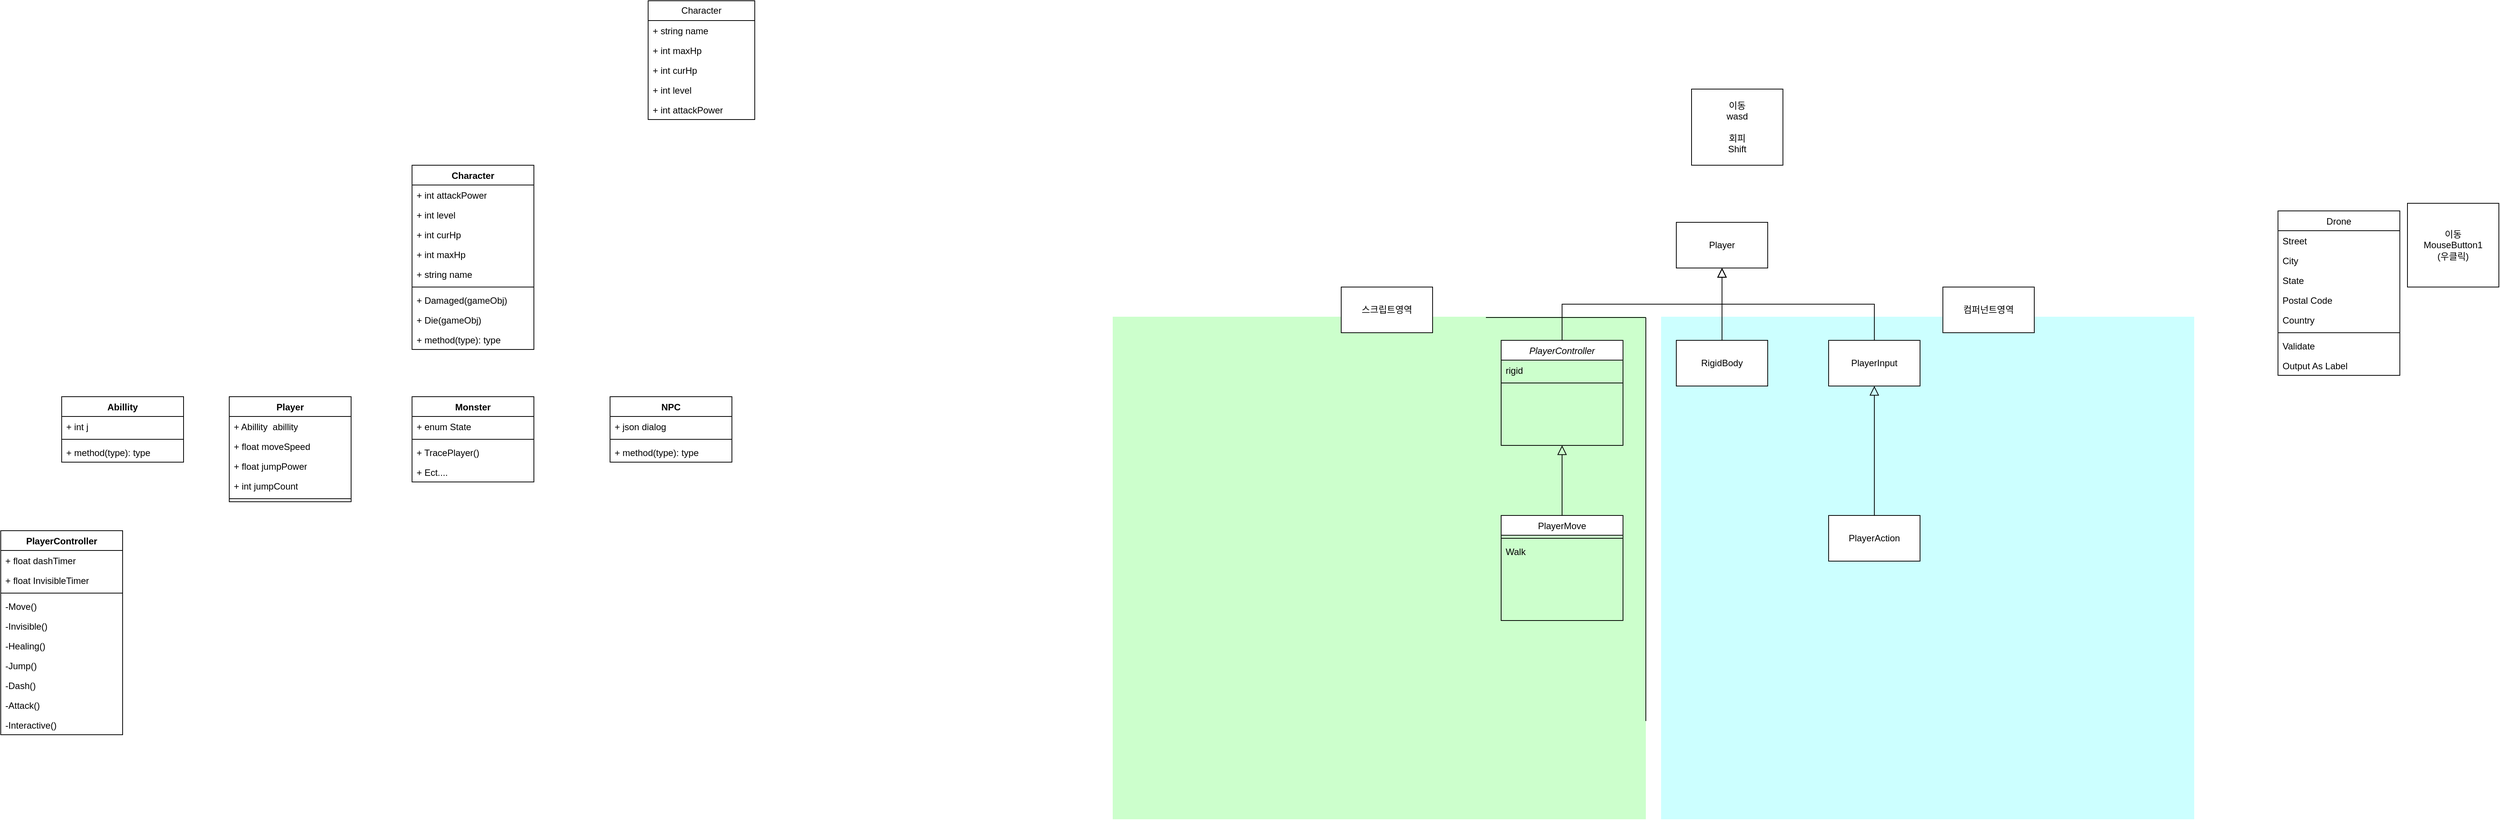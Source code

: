 <mxfile version="24.8.3">
  <diagram id="C5RBs43oDa-KdzZeNtuy" name="Page-1">
    <mxGraphModel dx="4109" dy="1972" grid="1" gridSize="10" guides="1" tooltips="1" connect="1" arrows="1" fold="1" page="1" pageScale="1" pageWidth="827" pageHeight="1169" math="0" shadow="0">
      <root>
        <mxCell id="WIyWlLk6GJQsqaUBKTNV-0" />
        <mxCell id="WIyWlLk6GJQsqaUBKTNV-1" parent="WIyWlLk6GJQsqaUBKTNV-0" />
        <mxCell id="DOUeX8_rzicAQvbdSsPF-51" value="" style="rounded=0;whiteSpace=wrap;html=1;strokeColor=none;fillColor=#CCFFFF;" parent="WIyWlLk6GJQsqaUBKTNV-1" vertex="1">
          <mxGeometry x="210" y="259" width="700" height="660" as="geometry" />
        </mxCell>
        <mxCell id="DOUeX8_rzicAQvbdSsPF-49" value="" style="rounded=0;whiteSpace=wrap;html=1;strokeColor=none;fillColor=#CCFFCC;" parent="WIyWlLk6GJQsqaUBKTNV-1" vertex="1">
          <mxGeometry x="-510" y="259" width="700" height="660" as="geometry" />
        </mxCell>
        <mxCell id="zkfFHV4jXpPFQw0GAbJ--0" value="PlayerController" style="swimlane;fontStyle=2;align=center;verticalAlign=top;childLayout=stackLayout;horizontal=1;startSize=26;horizontalStack=0;resizeParent=1;resizeLast=0;collapsible=1;marginBottom=0;rounded=0;shadow=0;strokeWidth=1;" parent="WIyWlLk6GJQsqaUBKTNV-1" vertex="1">
          <mxGeometry y="290" width="160" height="138" as="geometry">
            <mxRectangle x="230" y="140" width="160" height="26" as="alternateBounds" />
          </mxGeometry>
        </mxCell>
        <mxCell id="DOUeX8_rzicAQvbdSsPF-38" value="rigid" style="text;align=left;verticalAlign=top;spacingLeft=4;spacingRight=4;overflow=hidden;rotatable=0;points=[[0,0.5],[1,0.5]];portConstraint=eastwest;" parent="zkfFHV4jXpPFQw0GAbJ--0" vertex="1">
          <mxGeometry y="26" width="160" height="26" as="geometry" />
        </mxCell>
        <mxCell id="zkfFHV4jXpPFQw0GAbJ--4" value="" style="line;html=1;strokeWidth=1;align=left;verticalAlign=middle;spacingTop=-1;spacingLeft=3;spacingRight=3;rotatable=0;labelPosition=right;points=[];portConstraint=eastwest;" parent="zkfFHV4jXpPFQw0GAbJ--0" vertex="1">
          <mxGeometry y="52" width="160" height="8" as="geometry" />
        </mxCell>
        <mxCell id="zkfFHV4jXpPFQw0GAbJ--6" value="PlayerMove" style="swimlane;fontStyle=0;align=center;verticalAlign=top;childLayout=stackLayout;horizontal=1;startSize=26;horizontalStack=0;resizeParent=1;resizeLast=0;collapsible=1;marginBottom=0;rounded=0;shadow=0;strokeWidth=1;" parent="WIyWlLk6GJQsqaUBKTNV-1" vertex="1">
          <mxGeometry y="520" width="160" height="138" as="geometry">
            <mxRectangle x="130" y="380" width="160" height="26" as="alternateBounds" />
          </mxGeometry>
        </mxCell>
        <mxCell id="zkfFHV4jXpPFQw0GAbJ--9" value="" style="line;html=1;strokeWidth=1;align=left;verticalAlign=middle;spacingTop=-1;spacingLeft=3;spacingRight=3;rotatable=0;labelPosition=right;points=[];portConstraint=eastwest;" parent="zkfFHV4jXpPFQw0GAbJ--6" vertex="1">
          <mxGeometry y="26" width="160" height="8" as="geometry" />
        </mxCell>
        <mxCell id="zkfFHV4jXpPFQw0GAbJ--11" value="Walk" style="text;align=left;verticalAlign=top;spacingLeft=4;spacingRight=4;overflow=hidden;rotatable=0;points=[[0,0.5],[1,0.5]];portConstraint=eastwest;" parent="zkfFHV4jXpPFQw0GAbJ--6" vertex="1">
          <mxGeometry y="34" width="160" height="26" as="geometry" />
        </mxCell>
        <mxCell id="zkfFHV4jXpPFQw0GAbJ--12" value="" style="endArrow=block;endSize=10;endFill=0;shadow=0;strokeWidth=1;rounded=0;curved=0;edgeStyle=elbowEdgeStyle;elbow=vertical;" parent="WIyWlLk6GJQsqaUBKTNV-1" source="zkfFHV4jXpPFQw0GAbJ--6" target="zkfFHV4jXpPFQw0GAbJ--0" edge="1">
          <mxGeometry width="160" relative="1" as="geometry">
            <mxPoint x="80" y="483" as="sourcePoint" />
            <mxPoint x="80" y="483" as="targetPoint" />
          </mxGeometry>
        </mxCell>
        <mxCell id="zkfFHV4jXpPFQw0GAbJ--17" value="Drone" style="swimlane;fontStyle=0;align=center;verticalAlign=top;childLayout=stackLayout;horizontal=1;startSize=26;horizontalStack=0;resizeParent=1;resizeLast=0;collapsible=1;marginBottom=0;rounded=0;shadow=0;strokeWidth=1;" parent="WIyWlLk6GJQsqaUBKTNV-1" vertex="1">
          <mxGeometry x="1020" y="120" width="160" height="216" as="geometry">
            <mxRectangle x="550" y="140" width="160" height="26" as="alternateBounds" />
          </mxGeometry>
        </mxCell>
        <mxCell id="zkfFHV4jXpPFQw0GAbJ--18" value="Street" style="text;align=left;verticalAlign=top;spacingLeft=4;spacingRight=4;overflow=hidden;rotatable=0;points=[[0,0.5],[1,0.5]];portConstraint=eastwest;" parent="zkfFHV4jXpPFQw0GAbJ--17" vertex="1">
          <mxGeometry y="26" width="160" height="26" as="geometry" />
        </mxCell>
        <mxCell id="zkfFHV4jXpPFQw0GAbJ--19" value="City" style="text;align=left;verticalAlign=top;spacingLeft=4;spacingRight=4;overflow=hidden;rotatable=0;points=[[0,0.5],[1,0.5]];portConstraint=eastwest;rounded=0;shadow=0;html=0;" parent="zkfFHV4jXpPFQw0GAbJ--17" vertex="1">
          <mxGeometry y="52" width="160" height="26" as="geometry" />
        </mxCell>
        <mxCell id="zkfFHV4jXpPFQw0GAbJ--20" value="State" style="text;align=left;verticalAlign=top;spacingLeft=4;spacingRight=4;overflow=hidden;rotatable=0;points=[[0,0.5],[1,0.5]];portConstraint=eastwest;rounded=0;shadow=0;html=0;" parent="zkfFHV4jXpPFQw0GAbJ--17" vertex="1">
          <mxGeometry y="78" width="160" height="26" as="geometry" />
        </mxCell>
        <mxCell id="zkfFHV4jXpPFQw0GAbJ--21" value="Postal Code" style="text;align=left;verticalAlign=top;spacingLeft=4;spacingRight=4;overflow=hidden;rotatable=0;points=[[0,0.5],[1,0.5]];portConstraint=eastwest;rounded=0;shadow=0;html=0;" parent="zkfFHV4jXpPFQw0GAbJ--17" vertex="1">
          <mxGeometry y="104" width="160" height="26" as="geometry" />
        </mxCell>
        <mxCell id="zkfFHV4jXpPFQw0GAbJ--22" value="Country" style="text;align=left;verticalAlign=top;spacingLeft=4;spacingRight=4;overflow=hidden;rotatable=0;points=[[0,0.5],[1,0.5]];portConstraint=eastwest;rounded=0;shadow=0;html=0;" parent="zkfFHV4jXpPFQw0GAbJ--17" vertex="1">
          <mxGeometry y="130" width="160" height="26" as="geometry" />
        </mxCell>
        <mxCell id="zkfFHV4jXpPFQw0GAbJ--23" value="" style="line;html=1;strokeWidth=1;align=left;verticalAlign=middle;spacingTop=-1;spacingLeft=3;spacingRight=3;rotatable=0;labelPosition=right;points=[];portConstraint=eastwest;" parent="zkfFHV4jXpPFQw0GAbJ--17" vertex="1">
          <mxGeometry y="156" width="160" height="8" as="geometry" />
        </mxCell>
        <mxCell id="zkfFHV4jXpPFQw0GAbJ--24" value="Validate" style="text;align=left;verticalAlign=top;spacingLeft=4;spacingRight=4;overflow=hidden;rotatable=0;points=[[0,0.5],[1,0.5]];portConstraint=eastwest;" parent="zkfFHV4jXpPFQw0GAbJ--17" vertex="1">
          <mxGeometry y="164" width="160" height="26" as="geometry" />
        </mxCell>
        <mxCell id="zkfFHV4jXpPFQw0GAbJ--25" value="Output As Label" style="text;align=left;verticalAlign=top;spacingLeft=4;spacingRight=4;overflow=hidden;rotatable=0;points=[[0,0.5],[1,0.5]];portConstraint=eastwest;" parent="zkfFHV4jXpPFQw0GAbJ--17" vertex="1">
          <mxGeometry y="190" width="160" height="26" as="geometry" />
        </mxCell>
        <mxCell id="DwMubF8TaQfCYzZnkScw-0" value="&lt;div&gt;이동&lt;/div&gt;&lt;div&gt;wasd&lt;/div&gt;&lt;div&gt;&lt;br&gt;&lt;/div&gt;&lt;div&gt;회피&lt;/div&gt;&lt;div&gt;Shift&lt;/div&gt;" style="rounded=0;whiteSpace=wrap;html=1;" parent="WIyWlLk6GJQsqaUBKTNV-1" vertex="1">
          <mxGeometry x="250" y="-40" width="120" height="100" as="geometry" />
        </mxCell>
        <mxCell id="DwMubF8TaQfCYzZnkScw-1" value="&lt;div&gt;이동&lt;/div&gt;&lt;div&gt;MouseButton1&lt;/div&gt;&lt;div&gt;(우클릭)&lt;/div&gt;" style="rounded=0;whiteSpace=wrap;html=1;" parent="WIyWlLk6GJQsqaUBKTNV-1" vertex="1">
          <mxGeometry x="1190" y="110" width="120" height="110" as="geometry" />
        </mxCell>
        <mxCell id="DOUeX8_rzicAQvbdSsPF-7" value="" style="endArrow=block;endSize=10;endFill=0;shadow=0;strokeWidth=1;rounded=0;curved=0;edgeStyle=elbowEdgeStyle;elbow=vertical;exitX=0.5;exitY=0;exitDx=0;exitDy=0;" parent="WIyWlLk6GJQsqaUBKTNV-1" source="zkfFHV4jXpPFQw0GAbJ--0" target="DOUeX8_rzicAQvbdSsPF-44" edge="1">
          <mxGeometry width="160" relative="1" as="geometry">
            <mxPoint x="210" y="470" as="sourcePoint" />
            <mxPoint x="290" y="188.0" as="targetPoint" />
          </mxGeometry>
        </mxCell>
        <mxCell id="DOUeX8_rzicAQvbdSsPF-34" value="" style="endArrow=block;endSize=10;endFill=0;shadow=0;strokeWidth=1;rounded=0;curved=0;edgeStyle=elbowEdgeStyle;elbow=vertical;exitX=0.5;exitY=0;exitDx=0;exitDy=0;entryX=0.5;entryY=1;entryDx=0;entryDy=0;" parent="WIyWlLk6GJQsqaUBKTNV-1" source="DOUeX8_rzicAQvbdSsPF-43" target="DOUeX8_rzicAQvbdSsPF-42" edge="1">
          <mxGeometry width="160" relative="1" as="geometry">
            <mxPoint x="490" y="520" as="sourcePoint" />
            <mxPoint x="490" y="430" as="targetPoint" />
            <Array as="points">
              <mxPoint x="490" y="465" />
            </Array>
          </mxGeometry>
        </mxCell>
        <mxCell id="DOUeX8_rzicAQvbdSsPF-36" value="" style="endArrow=block;endSize=10;endFill=0;shadow=0;strokeWidth=1;rounded=0;curved=0;edgeStyle=elbowEdgeStyle;elbow=vertical;exitX=0.5;exitY=0;exitDx=0;exitDy=0;" parent="WIyWlLk6GJQsqaUBKTNV-1" source="DOUeX8_rzicAQvbdSsPF-41" target="DOUeX8_rzicAQvbdSsPF-44" edge="1">
          <mxGeometry width="160" relative="1" as="geometry">
            <mxPoint x="290" y="290" as="sourcePoint" />
            <mxPoint x="290" y="188.0" as="targetPoint" />
          </mxGeometry>
        </mxCell>
        <mxCell id="DOUeX8_rzicAQvbdSsPF-37" value="" style="endArrow=block;endSize=10;endFill=0;shadow=0;strokeWidth=1;rounded=0;curved=0;edgeStyle=elbowEdgeStyle;elbow=vertical;exitX=0.5;exitY=0;exitDx=0;exitDy=0;" parent="WIyWlLk6GJQsqaUBKTNV-1" source="DOUeX8_rzicAQvbdSsPF-42" target="DOUeX8_rzicAQvbdSsPF-44" edge="1">
          <mxGeometry width="160" relative="1" as="geometry">
            <mxPoint x="490" y="290" as="sourcePoint" />
            <mxPoint x="290" y="188.0" as="targetPoint" />
          </mxGeometry>
        </mxCell>
        <mxCell id="DOUeX8_rzicAQvbdSsPF-41" value="RigidBody" style="rounded=0;whiteSpace=wrap;html=1;" parent="WIyWlLk6GJQsqaUBKTNV-1" vertex="1">
          <mxGeometry x="230" y="290" width="120" height="60" as="geometry" />
        </mxCell>
        <mxCell id="DOUeX8_rzicAQvbdSsPF-42" value="PlayerInput" style="rounded=0;whiteSpace=wrap;html=1;" parent="WIyWlLk6GJQsqaUBKTNV-1" vertex="1">
          <mxGeometry x="430" y="290" width="120" height="60" as="geometry" />
        </mxCell>
        <mxCell id="DOUeX8_rzicAQvbdSsPF-43" value="PlayerAction" style="rounded=0;whiteSpace=wrap;html=1;" parent="WIyWlLk6GJQsqaUBKTNV-1" vertex="1">
          <mxGeometry x="430" y="520" width="120" height="60" as="geometry" />
        </mxCell>
        <mxCell id="DOUeX8_rzicAQvbdSsPF-44" value="Player" style="rounded=0;whiteSpace=wrap;html=1;" parent="WIyWlLk6GJQsqaUBKTNV-1" vertex="1">
          <mxGeometry x="230" y="135" width="120" height="60" as="geometry" />
        </mxCell>
        <mxCell id="DOUeX8_rzicAQvbdSsPF-47" value="" style="endArrow=none;html=1;rounded=0;fontSize=12;startSize=8;endSize=8;curved=1;" parent="WIyWlLk6GJQsqaUBKTNV-1" edge="1">
          <mxGeometry width="50" height="50" relative="1" as="geometry">
            <mxPoint x="190" y="790" as="sourcePoint" />
            <mxPoint x="190" y="260" as="targetPoint" />
          </mxGeometry>
        </mxCell>
        <mxCell id="DOUeX8_rzicAQvbdSsPF-48" value="" style="endArrow=none;html=1;rounded=0;fontSize=12;startSize=8;endSize=8;curved=1;" parent="WIyWlLk6GJQsqaUBKTNV-1" edge="1">
          <mxGeometry width="50" height="50" relative="1" as="geometry">
            <mxPoint x="-20" y="260" as="sourcePoint" />
            <mxPoint x="190" y="260" as="targetPoint" />
          </mxGeometry>
        </mxCell>
        <mxCell id="DOUeX8_rzicAQvbdSsPF-50" value="스크립트영역" style="rounded=0;whiteSpace=wrap;html=1;" parent="WIyWlLk6GJQsqaUBKTNV-1" vertex="1">
          <mxGeometry x="-210" y="220" width="120" height="60" as="geometry" />
        </mxCell>
        <mxCell id="DOUeX8_rzicAQvbdSsPF-52" value="컴퍼넌트영역" style="rounded=0;whiteSpace=wrap;html=1;" parent="WIyWlLk6GJQsqaUBKTNV-1" vertex="1">
          <mxGeometry x="580" y="220" width="120" height="60" as="geometry" />
        </mxCell>
        <mxCell id="QKs5OB7e0LsUlFof7uy4-0" value="Character" style="swimlane;fontStyle=0;childLayout=stackLayout;horizontal=1;startSize=26;fillColor=none;horizontalStack=0;resizeParent=1;resizeParentMax=0;resizeLast=0;collapsible=1;marginBottom=0;whiteSpace=wrap;html=1;" vertex="1" parent="WIyWlLk6GJQsqaUBKTNV-1">
          <mxGeometry x="-1120" y="-156" width="140" height="156" as="geometry" />
        </mxCell>
        <mxCell id="QKs5OB7e0LsUlFof7uy4-1" value="+ string name" style="text;strokeColor=none;fillColor=none;align=left;verticalAlign=top;spacingLeft=4;spacingRight=4;overflow=hidden;rotatable=0;points=[[0,0.5],[1,0.5]];portConstraint=eastwest;whiteSpace=wrap;html=1;" vertex="1" parent="QKs5OB7e0LsUlFof7uy4-0">
          <mxGeometry y="26" width="140" height="26" as="geometry" />
        </mxCell>
        <mxCell id="QKs5OB7e0LsUlFof7uy4-2" value="+ int maxHp" style="text;strokeColor=none;fillColor=none;align=left;verticalAlign=top;spacingLeft=4;spacingRight=4;overflow=hidden;rotatable=0;points=[[0,0.5],[1,0.5]];portConstraint=eastwest;whiteSpace=wrap;html=1;" vertex="1" parent="QKs5OB7e0LsUlFof7uy4-0">
          <mxGeometry y="52" width="140" height="26" as="geometry" />
        </mxCell>
        <mxCell id="QKs5OB7e0LsUlFof7uy4-3" value="+ int curHp" style="text;strokeColor=none;fillColor=none;align=left;verticalAlign=top;spacingLeft=4;spacingRight=4;overflow=hidden;rotatable=0;points=[[0,0.5],[1,0.5]];portConstraint=eastwest;whiteSpace=wrap;html=1;" vertex="1" parent="QKs5OB7e0LsUlFof7uy4-0">
          <mxGeometry y="78" width="140" height="26" as="geometry" />
        </mxCell>
        <mxCell id="QKs5OB7e0LsUlFof7uy4-4" value="+ int level" style="text;strokeColor=none;fillColor=none;align=left;verticalAlign=top;spacingLeft=4;spacingRight=4;overflow=hidden;rotatable=0;points=[[0,0.5],[1,0.5]];portConstraint=eastwest;whiteSpace=wrap;html=1;" vertex="1" parent="QKs5OB7e0LsUlFof7uy4-0">
          <mxGeometry y="104" width="140" height="26" as="geometry" />
        </mxCell>
        <mxCell id="QKs5OB7e0LsUlFof7uy4-5" value="+ int attackPower" style="text;strokeColor=none;fillColor=none;align=left;verticalAlign=top;spacingLeft=4;spacingRight=4;overflow=hidden;rotatable=0;points=[[0,0.5],[1,0.5]];portConstraint=eastwest;whiteSpace=wrap;html=1;" vertex="1" parent="QKs5OB7e0LsUlFof7uy4-0">
          <mxGeometry y="130" width="140" height="26" as="geometry" />
        </mxCell>
        <mxCell id="QKs5OB7e0LsUlFof7uy4-6" value="Character" style="swimlane;fontStyle=1;align=center;verticalAlign=top;childLayout=stackLayout;horizontal=1;startSize=26;horizontalStack=0;resizeParent=1;resizeParentMax=0;resizeLast=0;collapsible=1;marginBottom=0;whiteSpace=wrap;html=1;" vertex="1" parent="WIyWlLk6GJQsqaUBKTNV-1">
          <mxGeometry x="-1430" y="60" width="160" height="242" as="geometry" />
        </mxCell>
        <mxCell id="QKs5OB7e0LsUlFof7uy4-19" value="+ int attackPower" style="text;strokeColor=none;fillColor=none;align=left;verticalAlign=top;spacingLeft=4;spacingRight=4;overflow=hidden;rotatable=0;points=[[0,0.5],[1,0.5]];portConstraint=eastwest;whiteSpace=wrap;html=1;" vertex="1" parent="QKs5OB7e0LsUlFof7uy4-6">
          <mxGeometry y="26" width="160" height="26" as="geometry" />
        </mxCell>
        <mxCell id="QKs5OB7e0LsUlFof7uy4-18" value="+ int level" style="text;strokeColor=none;fillColor=none;align=left;verticalAlign=top;spacingLeft=4;spacingRight=4;overflow=hidden;rotatable=0;points=[[0,0.5],[1,0.5]];portConstraint=eastwest;whiteSpace=wrap;html=1;" vertex="1" parent="QKs5OB7e0LsUlFof7uy4-6">
          <mxGeometry y="52" width="160" height="26" as="geometry" />
        </mxCell>
        <mxCell id="QKs5OB7e0LsUlFof7uy4-17" value="+ int curHp" style="text;strokeColor=none;fillColor=none;align=left;verticalAlign=top;spacingLeft=4;spacingRight=4;overflow=hidden;rotatable=0;points=[[0,0.5],[1,0.5]];portConstraint=eastwest;whiteSpace=wrap;html=1;" vertex="1" parent="QKs5OB7e0LsUlFof7uy4-6">
          <mxGeometry y="78" width="160" height="26" as="geometry" />
        </mxCell>
        <mxCell id="QKs5OB7e0LsUlFof7uy4-16" value="+ int maxHp" style="text;strokeColor=none;fillColor=none;align=left;verticalAlign=top;spacingLeft=4;spacingRight=4;overflow=hidden;rotatable=0;points=[[0,0.5],[1,0.5]];portConstraint=eastwest;whiteSpace=wrap;html=1;" vertex="1" parent="QKs5OB7e0LsUlFof7uy4-6">
          <mxGeometry y="104" width="160" height="26" as="geometry" />
        </mxCell>
        <mxCell id="QKs5OB7e0LsUlFof7uy4-15" value="+ string name" style="text;strokeColor=none;fillColor=none;align=left;verticalAlign=top;spacingLeft=4;spacingRight=4;overflow=hidden;rotatable=0;points=[[0,0.5],[1,0.5]];portConstraint=eastwest;whiteSpace=wrap;html=1;" vertex="1" parent="QKs5OB7e0LsUlFof7uy4-6">
          <mxGeometry y="130" width="160" height="26" as="geometry" />
        </mxCell>
        <mxCell id="QKs5OB7e0LsUlFof7uy4-8" value="" style="line;strokeWidth=1;fillColor=none;align=left;verticalAlign=middle;spacingTop=-1;spacingLeft=3;spacingRight=3;rotatable=0;labelPosition=right;points=[];portConstraint=eastwest;strokeColor=inherit;" vertex="1" parent="QKs5OB7e0LsUlFof7uy4-6">
          <mxGeometry y="156" width="160" height="8" as="geometry" />
        </mxCell>
        <mxCell id="QKs5OB7e0LsUlFof7uy4-9" value="+ Damaged(gameObj)" style="text;strokeColor=none;fillColor=none;align=left;verticalAlign=top;spacingLeft=4;spacingRight=4;overflow=hidden;rotatable=0;points=[[0,0.5],[1,0.5]];portConstraint=eastwest;whiteSpace=wrap;html=1;" vertex="1" parent="QKs5OB7e0LsUlFof7uy4-6">
          <mxGeometry y="164" width="160" height="26" as="geometry" />
        </mxCell>
        <mxCell id="QKs5OB7e0LsUlFof7uy4-20" value="+ Die(gameObj)" style="text;strokeColor=none;fillColor=none;align=left;verticalAlign=top;spacingLeft=4;spacingRight=4;overflow=hidden;rotatable=0;points=[[0,0.5],[1,0.5]];portConstraint=eastwest;whiteSpace=wrap;html=1;" vertex="1" parent="QKs5OB7e0LsUlFof7uy4-6">
          <mxGeometry y="190" width="160" height="26" as="geometry" />
        </mxCell>
        <mxCell id="QKs5OB7e0LsUlFof7uy4-21" value="+ method(type): type" style="text;strokeColor=none;fillColor=none;align=left;verticalAlign=top;spacingLeft=4;spacingRight=4;overflow=hidden;rotatable=0;points=[[0,0.5],[1,0.5]];portConstraint=eastwest;whiteSpace=wrap;html=1;" vertex="1" parent="QKs5OB7e0LsUlFof7uy4-6">
          <mxGeometry y="216" width="160" height="26" as="geometry" />
        </mxCell>
        <mxCell id="QKs5OB7e0LsUlFof7uy4-22" value="Monster" style="swimlane;fontStyle=1;align=center;verticalAlign=top;childLayout=stackLayout;horizontal=1;startSize=26;horizontalStack=0;resizeParent=1;resizeParentMax=0;resizeLast=0;collapsible=1;marginBottom=0;whiteSpace=wrap;html=1;" vertex="1" parent="WIyWlLk6GJQsqaUBKTNV-1">
          <mxGeometry x="-1430" y="364" width="160" height="112" as="geometry" />
        </mxCell>
        <mxCell id="QKs5OB7e0LsUlFof7uy4-23" value="+ enum State" style="text;strokeColor=none;fillColor=none;align=left;verticalAlign=top;spacingLeft=4;spacingRight=4;overflow=hidden;rotatable=0;points=[[0,0.5],[1,0.5]];portConstraint=eastwest;whiteSpace=wrap;html=1;" vertex="1" parent="QKs5OB7e0LsUlFof7uy4-22">
          <mxGeometry y="26" width="160" height="26" as="geometry" />
        </mxCell>
        <mxCell id="QKs5OB7e0LsUlFof7uy4-24" value="" style="line;strokeWidth=1;fillColor=none;align=left;verticalAlign=middle;spacingTop=-1;spacingLeft=3;spacingRight=3;rotatable=0;labelPosition=right;points=[];portConstraint=eastwest;strokeColor=inherit;" vertex="1" parent="QKs5OB7e0LsUlFof7uy4-22">
          <mxGeometry y="52" width="160" height="8" as="geometry" />
        </mxCell>
        <mxCell id="QKs5OB7e0LsUlFof7uy4-25" value="+ TracePlayer()" style="text;strokeColor=none;fillColor=none;align=left;verticalAlign=top;spacingLeft=4;spacingRight=4;overflow=hidden;rotatable=0;points=[[0,0.5],[1,0.5]];portConstraint=eastwest;whiteSpace=wrap;html=1;" vertex="1" parent="QKs5OB7e0LsUlFof7uy4-22">
          <mxGeometry y="60" width="160" height="26" as="geometry" />
        </mxCell>
        <mxCell id="QKs5OB7e0LsUlFof7uy4-26" value="+ Ect...." style="text;strokeColor=none;fillColor=none;align=left;verticalAlign=top;spacingLeft=4;spacingRight=4;overflow=hidden;rotatable=0;points=[[0,0.5],[1,0.5]];portConstraint=eastwest;whiteSpace=wrap;html=1;" vertex="1" parent="QKs5OB7e0LsUlFof7uy4-22">
          <mxGeometry y="86" width="160" height="26" as="geometry" />
        </mxCell>
        <mxCell id="QKs5OB7e0LsUlFof7uy4-27" value="Player" style="swimlane;fontStyle=1;align=center;verticalAlign=top;childLayout=stackLayout;horizontal=1;startSize=26;horizontalStack=0;resizeParent=1;resizeParentMax=0;resizeLast=0;collapsible=1;marginBottom=0;whiteSpace=wrap;html=1;" vertex="1" parent="WIyWlLk6GJQsqaUBKTNV-1">
          <mxGeometry x="-1670" y="364" width="160" height="138" as="geometry" />
        </mxCell>
        <mxCell id="QKs5OB7e0LsUlFof7uy4-28" value="+ Abillity&amp;nbsp; abillity" style="text;strokeColor=none;fillColor=none;align=left;verticalAlign=top;spacingLeft=4;spacingRight=4;overflow=hidden;rotatable=0;points=[[0,0.5],[1,0.5]];portConstraint=eastwest;whiteSpace=wrap;html=1;" vertex="1" parent="QKs5OB7e0LsUlFof7uy4-27">
          <mxGeometry y="26" width="160" height="26" as="geometry" />
        </mxCell>
        <mxCell id="QKs5OB7e0LsUlFof7uy4-46" value="+ float moveSpeed" style="text;strokeColor=none;fillColor=none;align=left;verticalAlign=top;spacingLeft=4;spacingRight=4;overflow=hidden;rotatable=0;points=[[0,0.5],[1,0.5]];portConstraint=eastwest;whiteSpace=wrap;html=1;" vertex="1" parent="QKs5OB7e0LsUlFof7uy4-27">
          <mxGeometry y="52" width="160" height="26" as="geometry" />
        </mxCell>
        <mxCell id="QKs5OB7e0LsUlFof7uy4-45" value="+ float jumpPower" style="text;strokeColor=none;fillColor=none;align=left;verticalAlign=top;spacingLeft=4;spacingRight=4;overflow=hidden;rotatable=0;points=[[0,0.5],[1,0.5]];portConstraint=eastwest;whiteSpace=wrap;html=1;" vertex="1" parent="QKs5OB7e0LsUlFof7uy4-27">
          <mxGeometry y="78" width="160" height="26" as="geometry" />
        </mxCell>
        <mxCell id="QKs5OB7e0LsUlFof7uy4-42" value="+ int jumpCount" style="text;strokeColor=none;fillColor=none;align=left;verticalAlign=top;spacingLeft=4;spacingRight=4;overflow=hidden;rotatable=0;points=[[0,0.5],[1,0.5]];portConstraint=eastwest;whiteSpace=wrap;html=1;" vertex="1" parent="QKs5OB7e0LsUlFof7uy4-27">
          <mxGeometry y="104" width="160" height="26" as="geometry" />
        </mxCell>
        <mxCell id="QKs5OB7e0LsUlFof7uy4-29" value="" style="line;strokeWidth=1;fillColor=none;align=left;verticalAlign=middle;spacingTop=-1;spacingLeft=3;spacingRight=3;rotatable=0;labelPosition=right;points=[];portConstraint=eastwest;strokeColor=inherit;" vertex="1" parent="QKs5OB7e0LsUlFof7uy4-27">
          <mxGeometry y="130" width="160" height="8" as="geometry" />
        </mxCell>
        <mxCell id="QKs5OB7e0LsUlFof7uy4-37" value="Abillity" style="swimlane;fontStyle=1;align=center;verticalAlign=top;childLayout=stackLayout;horizontal=1;startSize=26;horizontalStack=0;resizeParent=1;resizeParentMax=0;resizeLast=0;collapsible=1;marginBottom=0;whiteSpace=wrap;html=1;" vertex="1" parent="WIyWlLk6GJQsqaUBKTNV-1">
          <mxGeometry x="-1890" y="364" width="160" height="86" as="geometry" />
        </mxCell>
        <mxCell id="QKs5OB7e0LsUlFof7uy4-38" value="+ int j" style="text;strokeColor=none;fillColor=none;align=left;verticalAlign=top;spacingLeft=4;spacingRight=4;overflow=hidden;rotatable=0;points=[[0,0.5],[1,0.5]];portConstraint=eastwest;whiteSpace=wrap;html=1;" vertex="1" parent="QKs5OB7e0LsUlFof7uy4-37">
          <mxGeometry y="26" width="160" height="26" as="geometry" />
        </mxCell>
        <mxCell id="QKs5OB7e0LsUlFof7uy4-39" value="" style="line;strokeWidth=1;fillColor=none;align=left;verticalAlign=middle;spacingTop=-1;spacingLeft=3;spacingRight=3;rotatable=0;labelPosition=right;points=[];portConstraint=eastwest;strokeColor=inherit;" vertex="1" parent="QKs5OB7e0LsUlFof7uy4-37">
          <mxGeometry y="52" width="160" height="8" as="geometry" />
        </mxCell>
        <mxCell id="QKs5OB7e0LsUlFof7uy4-40" value="+ method(type): type" style="text;strokeColor=none;fillColor=none;align=left;verticalAlign=top;spacingLeft=4;spacingRight=4;overflow=hidden;rotatable=0;points=[[0,0.5],[1,0.5]];portConstraint=eastwest;whiteSpace=wrap;html=1;" vertex="1" parent="QKs5OB7e0LsUlFof7uy4-37">
          <mxGeometry y="60" width="160" height="26" as="geometry" />
        </mxCell>
        <mxCell id="QKs5OB7e0LsUlFof7uy4-47" value="NPC" style="swimlane;fontStyle=1;align=center;verticalAlign=top;childLayout=stackLayout;horizontal=1;startSize=26;horizontalStack=0;resizeParent=1;resizeParentMax=0;resizeLast=0;collapsible=1;marginBottom=0;whiteSpace=wrap;html=1;" vertex="1" parent="WIyWlLk6GJQsqaUBKTNV-1">
          <mxGeometry x="-1170" y="364" width="160" height="86" as="geometry" />
        </mxCell>
        <mxCell id="QKs5OB7e0LsUlFof7uy4-48" value="+ json dialog" style="text;strokeColor=none;fillColor=none;align=left;verticalAlign=top;spacingLeft=4;spacingRight=4;overflow=hidden;rotatable=0;points=[[0,0.5],[1,0.5]];portConstraint=eastwest;whiteSpace=wrap;html=1;" vertex="1" parent="QKs5OB7e0LsUlFof7uy4-47">
          <mxGeometry y="26" width="160" height="26" as="geometry" />
        </mxCell>
        <mxCell id="QKs5OB7e0LsUlFof7uy4-49" value="" style="line;strokeWidth=1;fillColor=none;align=left;verticalAlign=middle;spacingTop=-1;spacingLeft=3;spacingRight=3;rotatable=0;labelPosition=right;points=[];portConstraint=eastwest;strokeColor=inherit;" vertex="1" parent="QKs5OB7e0LsUlFof7uy4-47">
          <mxGeometry y="52" width="160" height="8" as="geometry" />
        </mxCell>
        <mxCell id="QKs5OB7e0LsUlFof7uy4-50" value="+ method(type): type" style="text;strokeColor=none;fillColor=none;align=left;verticalAlign=top;spacingLeft=4;spacingRight=4;overflow=hidden;rotatable=0;points=[[0,0.5],[1,0.5]];portConstraint=eastwest;whiteSpace=wrap;html=1;" vertex="1" parent="QKs5OB7e0LsUlFof7uy4-47">
          <mxGeometry y="60" width="160" height="26" as="geometry" />
        </mxCell>
        <mxCell id="QKs5OB7e0LsUlFof7uy4-51" value="PlayerController" style="swimlane;fontStyle=1;align=center;verticalAlign=top;childLayout=stackLayout;horizontal=1;startSize=26;horizontalStack=0;resizeParent=1;resizeParentMax=0;resizeLast=0;collapsible=1;marginBottom=0;whiteSpace=wrap;html=1;" vertex="1" parent="WIyWlLk6GJQsqaUBKTNV-1">
          <mxGeometry x="-1970" y="540" width="160" height="268" as="geometry" />
        </mxCell>
        <mxCell id="QKs5OB7e0LsUlFof7uy4-44" value="+ float dashTimer" style="text;strokeColor=none;fillColor=none;align=left;verticalAlign=top;spacingLeft=4;spacingRight=4;overflow=hidden;rotatable=0;points=[[0,0.5],[1,0.5]];portConstraint=eastwest;whiteSpace=wrap;html=1;" vertex="1" parent="QKs5OB7e0LsUlFof7uy4-51">
          <mxGeometry y="26" width="160" height="26" as="geometry" />
        </mxCell>
        <mxCell id="QKs5OB7e0LsUlFof7uy4-43" value="+ float InvisibleTimer" style="text;strokeColor=none;fillColor=none;align=left;verticalAlign=top;spacingLeft=4;spacingRight=4;overflow=hidden;rotatable=0;points=[[0,0.5],[1,0.5]];portConstraint=eastwest;whiteSpace=wrap;html=1;" vertex="1" parent="QKs5OB7e0LsUlFof7uy4-51">
          <mxGeometry y="52" width="160" height="26" as="geometry" />
        </mxCell>
        <mxCell id="QKs5OB7e0LsUlFof7uy4-53" value="" style="line;strokeWidth=1;fillColor=none;align=left;verticalAlign=middle;spacingTop=-1;spacingLeft=3;spacingRight=3;rotatable=0;labelPosition=right;points=[];portConstraint=eastwest;strokeColor=inherit;" vertex="1" parent="QKs5OB7e0LsUlFof7uy4-51">
          <mxGeometry y="78" width="160" height="8" as="geometry" />
        </mxCell>
        <mxCell id="QKs5OB7e0LsUlFof7uy4-30" value="-Move()" style="text;strokeColor=none;fillColor=none;align=left;verticalAlign=top;spacingLeft=4;spacingRight=4;overflow=hidden;rotatable=0;points=[[0,0.5],[1,0.5]];portConstraint=eastwest;whiteSpace=wrap;html=1;" vertex="1" parent="QKs5OB7e0LsUlFof7uy4-51">
          <mxGeometry y="86" width="160" height="26" as="geometry" />
        </mxCell>
        <mxCell id="QKs5OB7e0LsUlFof7uy4-36" value="-Invisible()" style="text;strokeColor=none;fillColor=none;align=left;verticalAlign=top;spacingLeft=4;spacingRight=4;overflow=hidden;rotatable=0;points=[[0,0.5],[1,0.5]];portConstraint=eastwest;whiteSpace=wrap;html=1;" vertex="1" parent="QKs5OB7e0LsUlFof7uy4-51">
          <mxGeometry y="112" width="160" height="26" as="geometry" />
        </mxCell>
        <mxCell id="QKs5OB7e0LsUlFof7uy4-35" value="-Healing()" style="text;strokeColor=none;fillColor=none;align=left;verticalAlign=top;spacingLeft=4;spacingRight=4;overflow=hidden;rotatable=0;points=[[0,0.5],[1,0.5]];portConstraint=eastwest;whiteSpace=wrap;html=1;" vertex="1" parent="QKs5OB7e0LsUlFof7uy4-51">
          <mxGeometry y="138" width="160" height="26" as="geometry" />
        </mxCell>
        <mxCell id="QKs5OB7e0LsUlFof7uy4-34" value="-Jump()" style="text;strokeColor=none;fillColor=none;align=left;verticalAlign=top;spacingLeft=4;spacingRight=4;overflow=hidden;rotatable=0;points=[[0,0.5],[1,0.5]];portConstraint=eastwest;whiteSpace=wrap;html=1;" vertex="1" parent="QKs5OB7e0LsUlFof7uy4-51">
          <mxGeometry y="164" width="160" height="26" as="geometry" />
        </mxCell>
        <mxCell id="QKs5OB7e0LsUlFof7uy4-33" value="-Dash()" style="text;strokeColor=none;fillColor=none;align=left;verticalAlign=top;spacingLeft=4;spacingRight=4;overflow=hidden;rotatable=0;points=[[0,0.5],[1,0.5]];portConstraint=eastwest;whiteSpace=wrap;html=1;" vertex="1" parent="QKs5OB7e0LsUlFof7uy4-51">
          <mxGeometry y="190" width="160" height="26" as="geometry" />
        </mxCell>
        <mxCell id="QKs5OB7e0LsUlFof7uy4-32" value="-Attack()" style="text;strokeColor=none;fillColor=none;align=left;verticalAlign=top;spacingLeft=4;spacingRight=4;overflow=hidden;rotatable=0;points=[[0,0.5],[1,0.5]];portConstraint=eastwest;whiteSpace=wrap;html=1;" vertex="1" parent="QKs5OB7e0LsUlFof7uy4-51">
          <mxGeometry y="216" width="160" height="26" as="geometry" />
        </mxCell>
        <mxCell id="QKs5OB7e0LsUlFof7uy4-31" value="-Interactive()" style="text;strokeColor=none;fillColor=none;align=left;verticalAlign=top;spacingLeft=4;spacingRight=4;overflow=hidden;rotatable=0;points=[[0,0.5],[1,0.5]];portConstraint=eastwest;whiteSpace=wrap;html=1;" vertex="1" parent="QKs5OB7e0LsUlFof7uy4-51">
          <mxGeometry y="242" width="160" height="26" as="geometry" />
        </mxCell>
      </root>
    </mxGraphModel>
  </diagram>
</mxfile>
